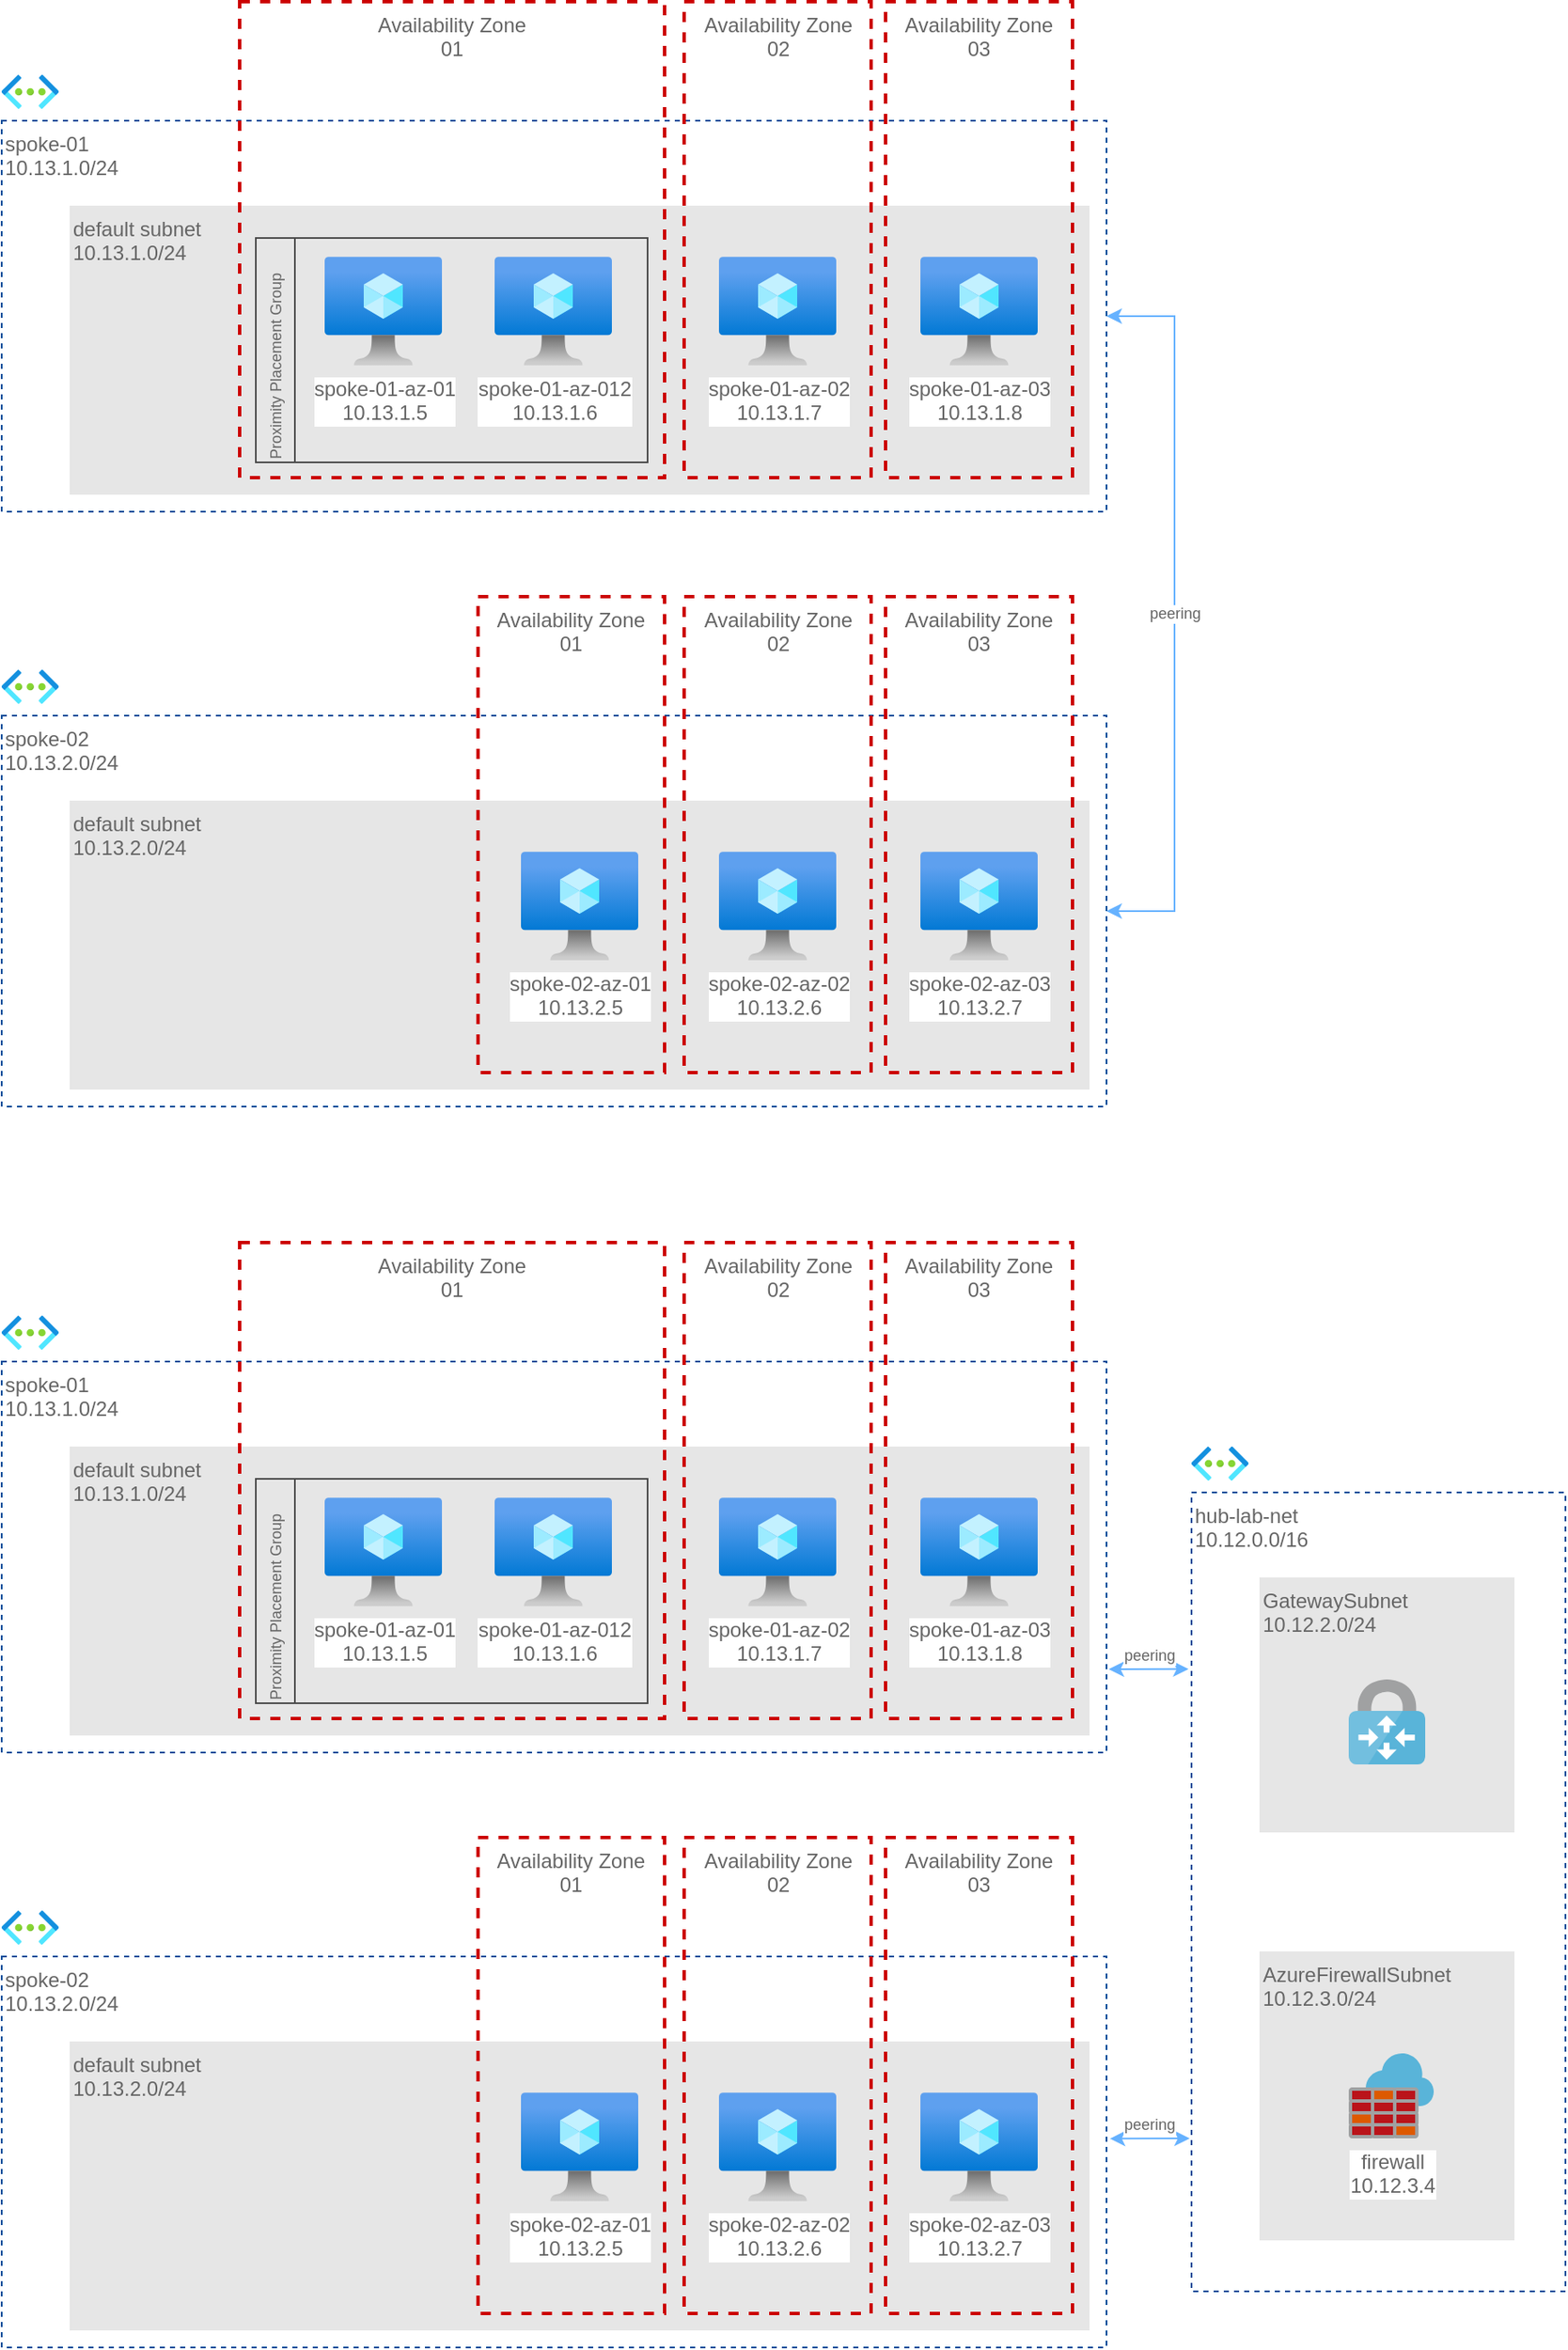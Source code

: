 <mxfile version="19.0.3" type="device"><diagram id="Oepoml1OLdBBz7kvxnfh" name="Page-1"><mxGraphModel dx="2370" dy="1628" grid="1" gridSize="10" guides="1" tooltips="1" connect="1" arrows="1" fold="1" page="1" pageScale="1" pageWidth="827" pageHeight="1169" math="0" shadow="0"><root><mxCell id="0"/><mxCell id="1" parent="0"/><mxCell id="EYDuaXu67znf9c2ujuOX-2" value="spoke-01&lt;br&gt;10.13.1.0/24" style="rounded=0;whiteSpace=wrap;html=1;dashed=1;strokeColor=#004C99;align=left;fontColor=#666666;verticalAlign=top;" vertex="1" parent="1"><mxGeometry x="20" y="280" width="650" height="230" as="geometry"/></mxCell><mxCell id="EYDuaXu67znf9c2ujuOX-3" value="default subnet&lt;br&gt;&lt;div style=&quot;&quot;&gt;&lt;span style=&quot;background-color: initial;&quot;&gt;10.13.1.0/24&lt;/span&gt;&lt;/div&gt;" style="rounded=0;whiteSpace=wrap;html=1;dashed=1;dashPattern=1 1;fontColor=#666666;strokeColor=none;fillColor=#E6E6E6;align=left;verticalAlign=top;" vertex="1" parent="1"><mxGeometry x="60" y="330" width="600" height="170" as="geometry"/></mxCell><mxCell id="EYDuaXu67znf9c2ujuOX-5" value="spoke-01-az-012&lt;br&gt;10.13.1.6" style="aspect=fixed;html=1;points=[];align=center;image;fontSize=12;image=img/lib/azure2/compute/Virtual_Machine.svg;dashed=1;dashPattern=1 1;fontColor=#666666;strokeColor=#004C99;fillColor=#E6E6E6;" vertex="1" parent="1"><mxGeometry x="310" y="360" width="69" height="64" as="geometry"/></mxCell><mxCell id="EYDuaXu67znf9c2ujuOX-6" value="spoke-01-az-02&lt;br&gt;10.13.1.7" style="aspect=fixed;html=1;points=[];align=center;image;fontSize=12;image=img/lib/azure2/compute/Virtual_Machine.svg;dashed=1;dashPattern=1 1;fontColor=#666666;strokeColor=#004C99;fillColor=#E6E6E6;" vertex="1" parent="1"><mxGeometry x="442" y="360" width="69" height="64" as="geometry"/></mxCell><mxCell id="EYDuaXu67znf9c2ujuOX-7" value="spoke-01-az-03&lt;br&gt;10.13.1.8" style="aspect=fixed;html=1;points=[];align=center;image;fontSize=12;image=img/lib/azure2/compute/Virtual_Machine.svg;dashed=1;dashPattern=1 1;fontColor=#666666;strokeColor=#004C99;fillColor=#E6E6E6;" vertex="1" parent="1"><mxGeometry x="560.5" y="360" width="69" height="64" as="geometry"/></mxCell><mxCell id="EYDuaXu67znf9c2ujuOX-8" value="Availability Zone&lt;br&gt;01" style="rounded=0;whiteSpace=wrap;html=1;dashed=1;fontColor=#666666;strokeColor=#CC0000;fillColor=none;verticalAlign=top;strokeWidth=2;fontStyle=0;shadow=0;sketch=0;" vertex="1" parent="1"><mxGeometry x="160" y="210" width="250" height="280" as="geometry"/></mxCell><mxCell id="EYDuaXu67znf9c2ujuOX-9" value="" style="aspect=fixed;html=1;points=[];align=center;image;fontSize=12;image=img/lib/azure2/networking/Virtual_Networks.svg;dashed=1;fontColor=#666666;strokeColor=#97D077;strokeWidth=2;fillColor=none;" vertex="1" parent="1"><mxGeometry x="20" y="253" width="33.5" height="20" as="geometry"/></mxCell><mxCell id="EYDuaXu67znf9c2ujuOX-10" value="Availability Zone&lt;br&gt;02" style="rounded=0;whiteSpace=wrap;html=1;dashed=1;fontColor=#666666;strokeColor=#CC0000;fillColor=none;verticalAlign=top;strokeWidth=2;fontStyle=0" vertex="1" parent="1"><mxGeometry x="421.5" y="210" width="110" height="280" as="geometry"/></mxCell><mxCell id="EYDuaXu67znf9c2ujuOX-11" value="Availability Zone&lt;br&gt;03" style="rounded=0;whiteSpace=wrap;html=1;dashed=1;fontColor=#666666;strokeColor=#CC0000;fillColor=none;verticalAlign=top;strokeWidth=2;fontStyle=0" vertex="1" parent="1"><mxGeometry x="540" y="210" width="110" height="280" as="geometry"/></mxCell><mxCell id="EYDuaXu67znf9c2ujuOX-12" value="Proximity Placement Group" style="swimlane;horizontal=0;fontColor=#666666;strokeColor=#4D4D4D;strokeWidth=1;fillColor=none;fontSize=9;fontStyle=0;align=left;" vertex="1" parent="1"><mxGeometry x="169.5" y="349" width="230.5" height="132" as="geometry"><mxRectangle x="169.5" y="349" width="30" height="140" as="alternateBounds"/></mxGeometry></mxCell><mxCell id="EYDuaXu67znf9c2ujuOX-4" value="spoke-01-az-01&lt;br&gt;10.13.1.5" style="aspect=fixed;html=1;points=[];align=center;image;fontSize=12;image=img/lib/azure2/compute/Virtual_Machine.svg;dashed=1;dashPattern=1 1;fontColor=#666666;strokeColor=#004C99;fillColor=#E6E6E6;" vertex="1" parent="EYDuaXu67znf9c2ujuOX-12"><mxGeometry x="40.5" y="11" width="69" height="64" as="geometry"/></mxCell><mxCell id="EYDuaXu67znf9c2ujuOX-24" value="spoke-02&lt;br&gt;10.13.2.0/24" style="rounded=0;whiteSpace=wrap;html=1;dashed=1;strokeColor=#004C99;align=left;fontColor=#666666;verticalAlign=top;" vertex="1" parent="1"><mxGeometry x="20" y="630" width="650" height="230" as="geometry"/></mxCell><mxCell id="EYDuaXu67znf9c2ujuOX-25" value="default subnet&lt;br&gt;&lt;div style=&quot;&quot;&gt;&lt;span style=&quot;background-color: initial;&quot;&gt;10.13.2.0/24&lt;/span&gt;&lt;/div&gt;" style="rounded=0;whiteSpace=wrap;html=1;dashed=1;dashPattern=1 1;fontColor=#666666;strokeColor=none;fillColor=#E6E6E6;align=left;verticalAlign=top;" vertex="1" parent="1"><mxGeometry x="60" y="680" width="600" height="170" as="geometry"/></mxCell><mxCell id="EYDuaXu67znf9c2ujuOX-27" value="spoke-02-az-02&lt;br&gt;10.13.2.6" style="aspect=fixed;html=1;points=[];align=center;image;fontSize=12;image=img/lib/azure2/compute/Virtual_Machine.svg;dashed=1;dashPattern=1 1;fontColor=#666666;strokeColor=#004C99;fillColor=#E6E6E6;" vertex="1" parent="1"><mxGeometry x="442" y="710" width="69" height="64" as="geometry"/></mxCell><mxCell id="EYDuaXu67znf9c2ujuOX-28" value="spoke-02-az-03&lt;br&gt;10.13.2.7" style="aspect=fixed;html=1;points=[];align=center;image;fontSize=12;image=img/lib/azure2/compute/Virtual_Machine.svg;dashed=1;dashPattern=1 1;fontColor=#666666;strokeColor=#004C99;fillColor=#E6E6E6;" vertex="1" parent="1"><mxGeometry x="560.5" y="710" width="69" height="64" as="geometry"/></mxCell><mxCell id="EYDuaXu67znf9c2ujuOX-29" value="Availability Zone&lt;br&gt;01" style="rounded=0;whiteSpace=wrap;html=1;dashed=1;fontColor=#666666;strokeColor=#CC0000;fillColor=none;verticalAlign=top;strokeWidth=2;fontStyle=0;shadow=0;sketch=0;" vertex="1" parent="1"><mxGeometry x="300.25" y="560" width="109.75" height="280" as="geometry"/></mxCell><mxCell id="EYDuaXu67znf9c2ujuOX-30" value="" style="aspect=fixed;html=1;points=[];align=center;image;fontSize=12;image=img/lib/azure2/networking/Virtual_Networks.svg;dashed=1;fontColor=#666666;strokeColor=#97D077;strokeWidth=2;fillColor=none;" vertex="1" parent="1"><mxGeometry x="20" y="603" width="33.5" height="20" as="geometry"/></mxCell><mxCell id="EYDuaXu67znf9c2ujuOX-31" value="Availability Zone&lt;br&gt;02" style="rounded=0;whiteSpace=wrap;html=1;dashed=1;fontColor=#666666;strokeColor=#CC0000;fillColor=none;verticalAlign=top;strokeWidth=2;fontStyle=0" vertex="1" parent="1"><mxGeometry x="421.5" y="560" width="110" height="280" as="geometry"/></mxCell><mxCell id="EYDuaXu67znf9c2ujuOX-32" value="Availability Zone&lt;br&gt;03" style="rounded=0;whiteSpace=wrap;html=1;dashed=1;fontColor=#666666;strokeColor=#CC0000;fillColor=none;verticalAlign=top;strokeWidth=2;fontStyle=0" vertex="1" parent="1"><mxGeometry x="540" y="560" width="110" height="280" as="geometry"/></mxCell><mxCell id="EYDuaXu67znf9c2ujuOX-34" value="spoke-02-az-01&lt;br&gt;10.13.2.5" style="aspect=fixed;html=1;points=[];align=center;image;fontSize=12;image=img/lib/azure2/compute/Virtual_Machine.svg;dashed=1;dashPattern=1 1;fontColor=#666666;strokeColor=#004C99;fillColor=#E6E6E6;" vertex="1" parent="1"><mxGeometry x="325.5" y="710" width="69" height="64" as="geometry"/></mxCell><mxCell id="EYDuaXu67znf9c2ujuOX-38" value="" style="endArrow=classic;html=1;rounded=0;fontSize=9;fontColor=#666666;exitX=1;exitY=0.5;exitDx=0;exitDy=0;entryX=1;entryY=0.5;entryDx=0;entryDy=0;strokeColor=#66B2FF;startArrow=classic;startFill=1;" edge="1" parent="1" source="EYDuaXu67znf9c2ujuOX-2" target="EYDuaXu67znf9c2ujuOX-24"><mxGeometry relative="1" as="geometry"><mxPoint x="410" y="510" as="sourcePoint"/><mxPoint x="870" y="460" as="targetPoint"/><Array as="points"><mxPoint x="710" y="395"/><mxPoint x="710" y="580"/><mxPoint x="710" y="745"/></Array></mxGeometry></mxCell><mxCell id="EYDuaXu67znf9c2ujuOX-39" value="peering" style="edgeLabel;resizable=0;html=1;align=center;verticalAlign=middle;rounded=0;shadow=0;sketch=0;fontSize=9;fontColor=#666666;strokeColor=#4D4D4D;strokeWidth=1;fillColor=none;" connectable="0" vertex="1" parent="EYDuaXu67znf9c2ujuOX-38"><mxGeometry relative="1" as="geometry"/></mxCell><mxCell id="EYDuaXu67znf9c2ujuOX-42" value="spoke-01&lt;br&gt;10.13.1.0/24" style="rounded=0;whiteSpace=wrap;html=1;dashed=1;strokeColor=#004C99;align=left;fontColor=#666666;verticalAlign=top;" vertex="1" parent="1"><mxGeometry x="20" y="1010" width="650" height="230" as="geometry"/></mxCell><mxCell id="EYDuaXu67znf9c2ujuOX-43" value="default subnet&lt;br&gt;&lt;div style=&quot;&quot;&gt;&lt;span style=&quot;background-color: initial;&quot;&gt;10.13.1.0/24&lt;/span&gt;&lt;/div&gt;" style="rounded=0;whiteSpace=wrap;html=1;dashed=1;dashPattern=1 1;fontColor=#666666;strokeColor=none;fillColor=#E6E6E6;align=left;verticalAlign=top;" vertex="1" parent="1"><mxGeometry x="60" y="1060" width="600" height="170" as="geometry"/></mxCell><mxCell id="EYDuaXu67znf9c2ujuOX-44" value="spoke-01-az-012&lt;br&gt;10.13.1.6" style="aspect=fixed;html=1;points=[];align=center;image;fontSize=12;image=img/lib/azure2/compute/Virtual_Machine.svg;dashed=1;dashPattern=1 1;fontColor=#666666;strokeColor=#004C99;fillColor=#E6E6E6;" vertex="1" parent="1"><mxGeometry x="310" y="1090" width="69" height="64" as="geometry"/></mxCell><mxCell id="EYDuaXu67znf9c2ujuOX-45" value="spoke-01-az-02&lt;br&gt;10.13.1.7" style="aspect=fixed;html=1;points=[];align=center;image;fontSize=12;image=img/lib/azure2/compute/Virtual_Machine.svg;dashed=1;dashPattern=1 1;fontColor=#666666;strokeColor=#004C99;fillColor=#E6E6E6;" vertex="1" parent="1"><mxGeometry x="442" y="1090" width="69" height="64" as="geometry"/></mxCell><mxCell id="EYDuaXu67znf9c2ujuOX-46" value="spoke-01-az-03&lt;br&gt;10.13.1.8" style="aspect=fixed;html=1;points=[];align=center;image;fontSize=12;image=img/lib/azure2/compute/Virtual_Machine.svg;dashed=1;dashPattern=1 1;fontColor=#666666;strokeColor=#004C99;fillColor=#E6E6E6;" vertex="1" parent="1"><mxGeometry x="560.5" y="1090" width="69" height="64" as="geometry"/></mxCell><mxCell id="EYDuaXu67znf9c2ujuOX-47" value="Availability Zone&lt;br&gt;01" style="rounded=0;whiteSpace=wrap;html=1;dashed=1;fontColor=#666666;strokeColor=#CC0000;fillColor=none;verticalAlign=top;strokeWidth=2;fontStyle=0;shadow=0;sketch=0;" vertex="1" parent="1"><mxGeometry x="160" y="940" width="250" height="280" as="geometry"/></mxCell><mxCell id="EYDuaXu67znf9c2ujuOX-48" value="" style="aspect=fixed;html=1;points=[];align=center;image;fontSize=12;image=img/lib/azure2/networking/Virtual_Networks.svg;dashed=1;fontColor=#666666;strokeColor=#97D077;strokeWidth=2;fillColor=none;" vertex="1" parent="1"><mxGeometry x="20" y="983" width="33.5" height="20" as="geometry"/></mxCell><mxCell id="EYDuaXu67znf9c2ujuOX-49" value="Availability Zone&lt;br&gt;02" style="rounded=0;whiteSpace=wrap;html=1;dashed=1;fontColor=#666666;strokeColor=#CC0000;fillColor=none;verticalAlign=top;strokeWidth=2;fontStyle=0" vertex="1" parent="1"><mxGeometry x="421.5" y="940" width="110" height="280" as="geometry"/></mxCell><mxCell id="EYDuaXu67znf9c2ujuOX-50" value="Availability Zone&lt;br&gt;03" style="rounded=0;whiteSpace=wrap;html=1;dashed=1;fontColor=#666666;strokeColor=#CC0000;fillColor=none;verticalAlign=top;strokeWidth=2;fontStyle=0" vertex="1" parent="1"><mxGeometry x="540" y="940" width="110" height="280" as="geometry"/></mxCell><mxCell id="EYDuaXu67znf9c2ujuOX-51" value="Proximity Placement Group" style="swimlane;horizontal=0;fontColor=#666666;strokeColor=#4D4D4D;strokeWidth=1;fillColor=none;fontSize=9;fontStyle=0;align=left;" vertex="1" parent="1"><mxGeometry x="169.5" y="1079" width="230.5" height="132" as="geometry"><mxRectangle x="169.5" y="349" width="30" height="140" as="alternateBounds"/></mxGeometry></mxCell><mxCell id="EYDuaXu67znf9c2ujuOX-52" value="spoke-01-az-01&lt;br&gt;10.13.1.5" style="aspect=fixed;html=1;points=[];align=center;image;fontSize=12;image=img/lib/azure2/compute/Virtual_Machine.svg;dashed=1;dashPattern=1 1;fontColor=#666666;strokeColor=#004C99;fillColor=#E6E6E6;" vertex="1" parent="EYDuaXu67znf9c2ujuOX-51"><mxGeometry x="40.5" y="11" width="69" height="64" as="geometry"/></mxCell><mxCell id="EYDuaXu67znf9c2ujuOX-53" value="spoke-02&lt;br&gt;10.13.2.0/24" style="rounded=0;whiteSpace=wrap;html=1;dashed=1;strokeColor=#004C99;align=left;fontColor=#666666;verticalAlign=top;" vertex="1" parent="1"><mxGeometry x="20" y="1360" width="650" height="230" as="geometry"/></mxCell><mxCell id="EYDuaXu67znf9c2ujuOX-54" value="default subnet&lt;br&gt;&lt;div style=&quot;&quot;&gt;&lt;span style=&quot;background-color: initial;&quot;&gt;10.13.2.0/24&lt;/span&gt;&lt;/div&gt;" style="rounded=0;whiteSpace=wrap;html=1;dashed=1;dashPattern=1 1;fontColor=#666666;strokeColor=none;fillColor=#E6E6E6;align=left;verticalAlign=top;" vertex="1" parent="1"><mxGeometry x="60" y="1410" width="600" height="170" as="geometry"/></mxCell><mxCell id="EYDuaXu67znf9c2ujuOX-55" value="spoke-02-az-02&lt;br&gt;10.13.2.6" style="aspect=fixed;html=1;points=[];align=center;image;fontSize=12;image=img/lib/azure2/compute/Virtual_Machine.svg;dashed=1;dashPattern=1 1;fontColor=#666666;strokeColor=#004C99;fillColor=#E6E6E6;" vertex="1" parent="1"><mxGeometry x="442" y="1440" width="69" height="64" as="geometry"/></mxCell><mxCell id="EYDuaXu67znf9c2ujuOX-56" value="spoke-02-az-03&lt;br&gt;10.13.2.7" style="aspect=fixed;html=1;points=[];align=center;image;fontSize=12;image=img/lib/azure2/compute/Virtual_Machine.svg;dashed=1;dashPattern=1 1;fontColor=#666666;strokeColor=#004C99;fillColor=#E6E6E6;" vertex="1" parent="1"><mxGeometry x="560.5" y="1440" width="69" height="64" as="geometry"/></mxCell><mxCell id="EYDuaXu67znf9c2ujuOX-57" value="Availability Zone&lt;br&gt;01" style="rounded=0;whiteSpace=wrap;html=1;dashed=1;fontColor=#666666;strokeColor=#CC0000;fillColor=none;verticalAlign=top;strokeWidth=2;fontStyle=0;shadow=0;sketch=0;" vertex="1" parent="1"><mxGeometry x="300.25" y="1290" width="109.75" height="280" as="geometry"/></mxCell><mxCell id="EYDuaXu67znf9c2ujuOX-58" value="" style="aspect=fixed;html=1;points=[];align=center;image;fontSize=12;image=img/lib/azure2/networking/Virtual_Networks.svg;dashed=1;fontColor=#666666;strokeColor=#97D077;strokeWidth=2;fillColor=none;" vertex="1" parent="1"><mxGeometry x="20" y="1333" width="33.5" height="20" as="geometry"/></mxCell><mxCell id="EYDuaXu67znf9c2ujuOX-59" value="Availability Zone&lt;br&gt;02" style="rounded=0;whiteSpace=wrap;html=1;dashed=1;fontColor=#666666;strokeColor=#CC0000;fillColor=none;verticalAlign=top;strokeWidth=2;fontStyle=0" vertex="1" parent="1"><mxGeometry x="421.5" y="1290" width="110" height="280" as="geometry"/></mxCell><mxCell id="EYDuaXu67znf9c2ujuOX-60" value="Availability Zone&lt;br&gt;03" style="rounded=0;whiteSpace=wrap;html=1;dashed=1;fontColor=#666666;strokeColor=#CC0000;fillColor=none;verticalAlign=top;strokeWidth=2;fontStyle=0" vertex="1" parent="1"><mxGeometry x="540" y="1290" width="110" height="280" as="geometry"/></mxCell><mxCell id="EYDuaXu67znf9c2ujuOX-61" value="spoke-02-az-01&lt;br&gt;10.13.2.5" style="aspect=fixed;html=1;points=[];align=center;image;fontSize=12;image=img/lib/azure2/compute/Virtual_Machine.svg;dashed=1;dashPattern=1 1;fontColor=#666666;strokeColor=#004C99;fillColor=#E6E6E6;" vertex="1" parent="1"><mxGeometry x="325.5" y="1440" width="69" height="64" as="geometry"/></mxCell><mxCell id="EYDuaXu67znf9c2ujuOX-64" value="hub-lab-net&lt;br&gt;10.12.0.0/16" style="rounded=0;whiteSpace=wrap;html=1;dashed=1;strokeColor=#004C99;align=left;fontColor=#666666;verticalAlign=top;" vertex="1" parent="1"><mxGeometry x="720" y="1087" width="220" height="470" as="geometry"/></mxCell><mxCell id="EYDuaXu67znf9c2ujuOX-65" value="GatewaySubnet&lt;br&gt;&lt;div style=&quot;&quot;&gt;&lt;span style=&quot;background-color: initial;&quot;&gt;10.12.2.0/24&lt;/span&gt;&lt;/div&gt;" style="rounded=0;whiteSpace=wrap;html=1;dashed=1;dashPattern=1 1;fontColor=#666666;strokeColor=none;fillColor=#E6E6E6;align=left;verticalAlign=top;" vertex="1" parent="1"><mxGeometry x="760" y="1137" width="150" height="150" as="geometry"/></mxCell><mxCell id="EYDuaXu67znf9c2ujuOX-69" value="" style="aspect=fixed;html=1;points=[];align=center;image;fontSize=12;image=img/lib/azure2/networking/Virtual_Networks.svg;dashed=1;fontColor=#666666;strokeColor=#97D077;strokeWidth=2;fillColor=none;" vertex="1" parent="1"><mxGeometry x="720" y="1060" width="33.5" height="20" as="geometry"/></mxCell><mxCell id="EYDuaXu67znf9c2ujuOX-72" value="AzureFirewallSubnet&lt;br&gt;&lt;div style=&quot;&quot;&gt;&lt;span style=&quot;background-color: initial;&quot;&gt;10.12.3.0/24&lt;/span&gt;&lt;/div&gt;" style="rounded=0;whiteSpace=wrap;html=1;dashed=1;dashPattern=1 1;fontColor=#666666;strokeColor=none;fillColor=#E6E6E6;align=left;verticalAlign=top;" vertex="1" parent="1"><mxGeometry x="760" y="1357" width="150" height="170" as="geometry"/></mxCell><mxCell id="EYDuaXu67znf9c2ujuOX-73" value="firewall&lt;br&gt;10.12.3.4" style="sketch=0;aspect=fixed;html=1;points=[];align=center;image;fontSize=12;image=img/lib/mscae/Azure_Firewall.svg;rounded=0;shadow=0;fontColor=#666666;strokeColor=#4D4D4D;strokeWidth=1;fillColor=none;" vertex="1" parent="1"><mxGeometry x="812.5" y="1417" width="50" height="50" as="geometry"/></mxCell><mxCell id="EYDuaXu67znf9c2ujuOX-74" value="" style="sketch=0;aspect=fixed;html=1;points=[];align=center;image;fontSize=12;image=img/lib/mscae/VPN_Gateway.svg;rounded=0;shadow=0;fontColor=#666666;strokeColor=#4D4D4D;strokeWidth=1;fillColor=none;" vertex="1" parent="1"><mxGeometry x="812.5" y="1197" width="45" height="50" as="geometry"/></mxCell><mxCell id="EYDuaXu67znf9c2ujuOX-79" value="peering" style="endArrow=classic;startArrow=classic;html=1;rounded=0;fontSize=9;fontColor=#666666;strokeColor=#66B2FF;exitX=1.002;exitY=0.787;exitDx=0;exitDy=0;exitPerimeter=0;entryX=-0.008;entryY=0.221;entryDx=0;entryDy=0;entryPerimeter=0;verticalAlign=bottom;" edge="1" parent="1" source="EYDuaXu67znf9c2ujuOX-42" target="EYDuaXu67znf9c2ujuOX-64"><mxGeometry width="50" height="50" relative="1" as="geometry"><mxPoint x="990" y="900" as="sourcePoint"/><mxPoint x="1040" y="850" as="targetPoint"/></mxGeometry></mxCell><mxCell id="EYDuaXu67znf9c2ujuOX-80" value="peering" style="endArrow=classic;startArrow=classic;html=1;rounded=0;fontSize=9;fontColor=#666666;strokeColor=#66B2FF;exitX=1.002;exitY=0.787;exitDx=0;exitDy=0;exitPerimeter=0;entryX=-0.008;entryY=0.221;entryDx=0;entryDy=0;entryPerimeter=0;verticalAlign=bottom;" edge="1" parent="1"><mxGeometry width="50" height="50" relative="1" as="geometry"><mxPoint x="672" y="1467.14" as="sourcePoint"/><mxPoint x="718.94" y="1467" as="targetPoint"/></mxGeometry></mxCell></root></mxGraphModel></diagram></mxfile>